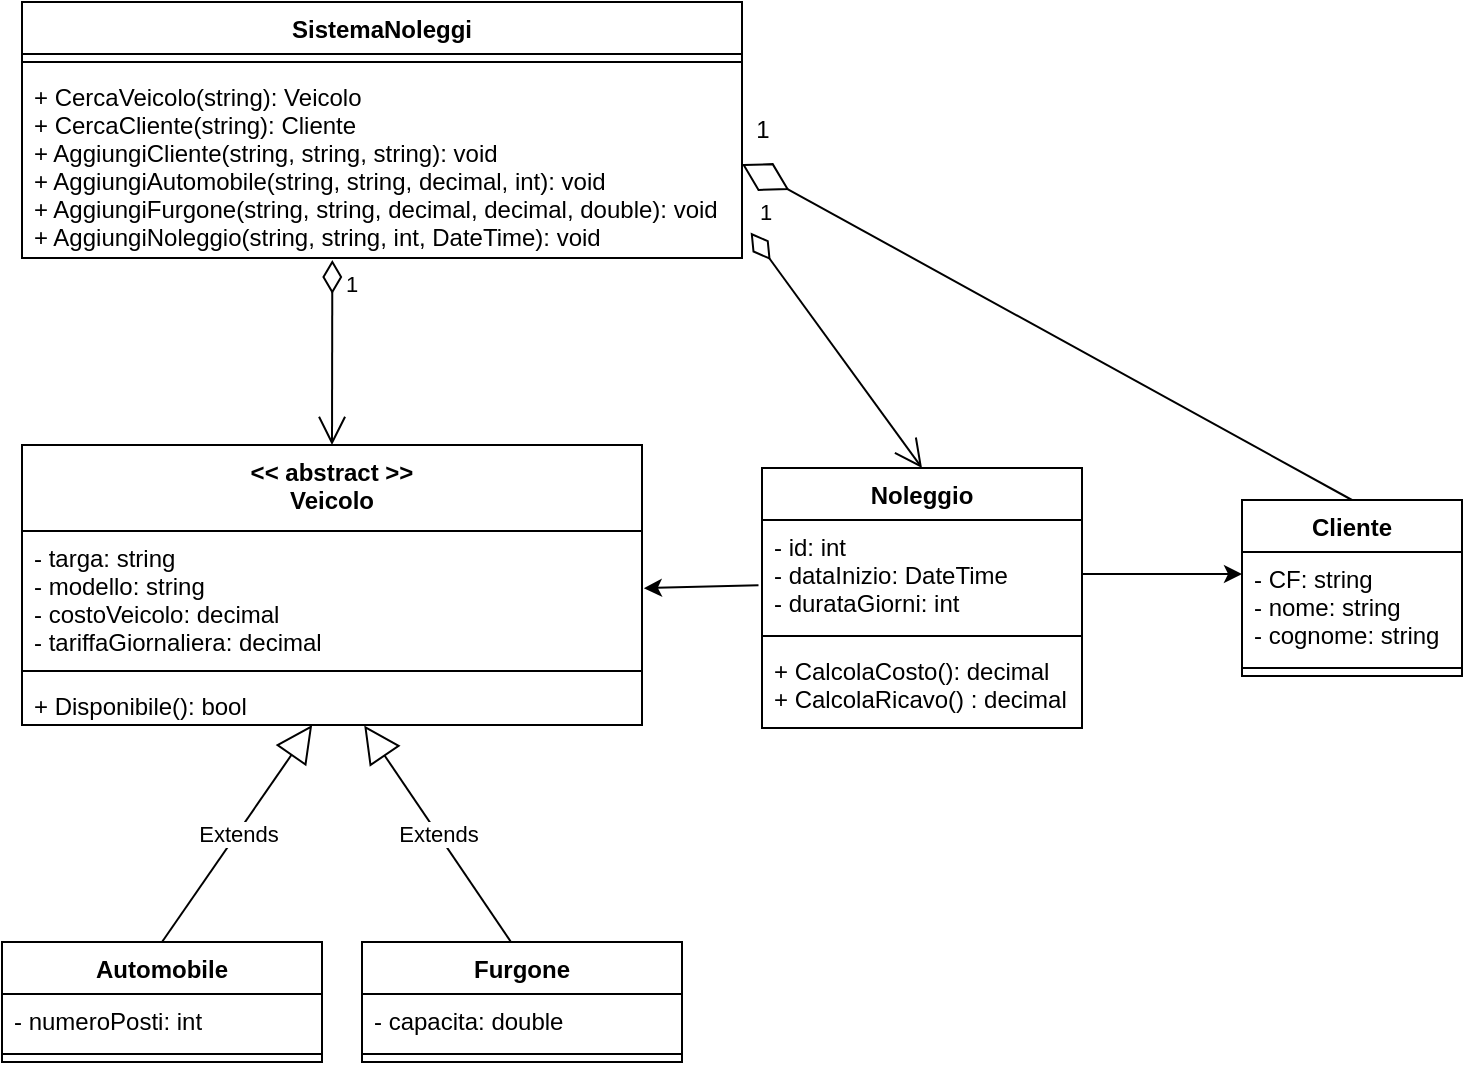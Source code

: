 <mxfile version="16.5.1" type="device"><diagram id="ZdxNyrPOXk8iXAnDcW8t" name="Page-1"><mxGraphModel dx="2031" dy="1224" grid="1" gridSize="10" guides="1" tooltips="1" connect="1" arrows="1" fold="1" page="1" pageScale="1" pageWidth="827" pageHeight="1169" math="0" shadow="0"><root><mxCell id="0"/><mxCell id="1" parent="0"/><mxCell id="cPmbDR99Xe1uISFw6LZD-1" value="&lt;&lt; abstract &gt;&gt;&#10;Veicolo" style="swimlane;fontStyle=1;align=center;verticalAlign=top;childLayout=stackLayout;horizontal=1;startSize=43;horizontalStack=0;resizeParent=1;resizeParentMax=0;resizeLast=0;collapsible=1;marginBottom=0;fontSize=12;" parent="1" vertex="1"><mxGeometry x="170" y="221.5" width="310" height="140" as="geometry"/></mxCell><mxCell id="cPmbDR99Xe1uISFw6LZD-2" value="- targa: string&#10;- modello: string&#10;- costoVeicolo: decimal&#10;- tariffaGiornaliera: decimal" style="text;strokeColor=none;fillColor=none;align=left;verticalAlign=top;spacingLeft=4;spacingRight=4;overflow=hidden;rotatable=0;points=[[0,0.5],[1,0.5]];portConstraint=eastwest;" parent="cPmbDR99Xe1uISFw6LZD-1" vertex="1"><mxGeometry y="43" width="310" height="66" as="geometry"/></mxCell><mxCell id="cPmbDR99Xe1uISFw6LZD-3" value="" style="line;strokeWidth=1;fillColor=none;align=left;verticalAlign=middle;spacingTop=-1;spacingLeft=3;spacingRight=3;rotatable=0;labelPosition=right;points=[];portConstraint=eastwest;" parent="cPmbDR99Xe1uISFw6LZD-1" vertex="1"><mxGeometry y="109" width="310" height="8" as="geometry"/></mxCell><mxCell id="cPmbDR99Xe1uISFw6LZD-4" value="+ Disponibile(): bool" style="text;strokeColor=none;fillColor=none;align=left;verticalAlign=top;spacingLeft=4;spacingRight=4;overflow=hidden;rotatable=0;points=[[0,0.5],[1,0.5]];portConstraint=eastwest;" parent="cPmbDR99Xe1uISFw6LZD-1" vertex="1"><mxGeometry y="117" width="310" height="23" as="geometry"/></mxCell><mxCell id="cPmbDR99Xe1uISFw6LZD-5" value="Furgone" style="swimlane;fontStyle=1;align=center;verticalAlign=top;childLayout=stackLayout;horizontal=1;startSize=26;horizontalStack=0;resizeParent=1;resizeParentMax=0;resizeLast=0;collapsible=1;marginBottom=0;" parent="1" vertex="1"><mxGeometry x="340" y="470" width="160" height="60" as="geometry"/></mxCell><mxCell id="cPmbDR99Xe1uISFw6LZD-6" value="- capacita: double" style="text;strokeColor=none;fillColor=none;align=left;verticalAlign=top;spacingLeft=4;spacingRight=4;overflow=hidden;rotatable=0;points=[[0,0.5],[1,0.5]];portConstraint=eastwest;" parent="cPmbDR99Xe1uISFw6LZD-5" vertex="1"><mxGeometry y="26" width="160" height="26" as="geometry"/></mxCell><mxCell id="cPmbDR99Xe1uISFw6LZD-7" value="" style="line;strokeWidth=1;fillColor=none;align=left;verticalAlign=middle;spacingTop=-1;spacingLeft=3;spacingRight=3;rotatable=0;labelPosition=right;points=[];portConstraint=eastwest;" parent="cPmbDR99Xe1uISFw6LZD-5" vertex="1"><mxGeometry y="52" width="160" height="8" as="geometry"/></mxCell><mxCell id="cPmbDR99Xe1uISFw6LZD-9" value="Automobile" style="swimlane;fontStyle=1;align=center;verticalAlign=top;childLayout=stackLayout;horizontal=1;startSize=26;horizontalStack=0;resizeParent=1;resizeParentMax=0;resizeLast=0;collapsible=1;marginBottom=0;" parent="1" vertex="1"><mxGeometry x="160" y="470" width="160" height="60" as="geometry"/></mxCell><mxCell id="cPmbDR99Xe1uISFw6LZD-10" value="- numeroPosti: int" style="text;strokeColor=none;fillColor=none;align=left;verticalAlign=top;spacingLeft=4;spacingRight=4;overflow=hidden;rotatable=0;points=[[0,0.5],[1,0.5]];portConstraint=eastwest;" parent="cPmbDR99Xe1uISFw6LZD-9" vertex="1"><mxGeometry y="26" width="160" height="26" as="geometry"/></mxCell><mxCell id="cPmbDR99Xe1uISFw6LZD-11" value="" style="line;strokeWidth=1;fillColor=none;align=left;verticalAlign=middle;spacingTop=-1;spacingLeft=3;spacingRight=3;rotatable=0;labelPosition=right;points=[];portConstraint=eastwest;" parent="cPmbDR99Xe1uISFw6LZD-9" vertex="1"><mxGeometry y="52" width="160" height="8" as="geometry"/></mxCell><mxCell id="cPmbDR99Xe1uISFw6LZD-13" value="Noleggio" style="swimlane;fontStyle=1;align=center;verticalAlign=top;childLayout=stackLayout;horizontal=1;startSize=26;horizontalStack=0;resizeParent=1;resizeParentMax=0;resizeLast=0;collapsible=1;marginBottom=0;" parent="1" vertex="1"><mxGeometry x="540" y="233" width="160" height="130" as="geometry"/></mxCell><mxCell id="cPmbDR99Xe1uISFw6LZD-14" value="- id: int&#10;- dataInizio: DateTime&#10;- durataGiorni: int" style="text;strokeColor=none;fillColor=none;align=left;verticalAlign=top;spacingLeft=4;spacingRight=4;overflow=hidden;rotatable=0;points=[[0,0.5],[1,0.5]];portConstraint=eastwest;" parent="cPmbDR99Xe1uISFw6LZD-13" vertex="1"><mxGeometry y="26" width="160" height="54" as="geometry"/></mxCell><mxCell id="cPmbDR99Xe1uISFw6LZD-15" value="" style="line;strokeWidth=1;fillColor=none;align=left;verticalAlign=middle;spacingTop=-1;spacingLeft=3;spacingRight=3;rotatable=0;labelPosition=right;points=[];portConstraint=eastwest;" parent="cPmbDR99Xe1uISFw6LZD-13" vertex="1"><mxGeometry y="80" width="160" height="8" as="geometry"/></mxCell><mxCell id="cPmbDR99Xe1uISFw6LZD-16" value="+ CalcolaCosto(): decimal&#10;+ CalcolaRicavo() : decimal" style="text;strokeColor=none;fillColor=none;align=left;verticalAlign=top;spacingLeft=4;spacingRight=4;overflow=hidden;rotatable=0;points=[[0,0.5],[1,0.5]];portConstraint=eastwest;" parent="cPmbDR99Xe1uISFw6LZD-13" vertex="1"><mxGeometry y="88" width="160" height="42" as="geometry"/></mxCell><mxCell id="cPmbDR99Xe1uISFw6LZD-17" value="Cliente" style="swimlane;fontStyle=1;align=center;verticalAlign=top;childLayout=stackLayout;horizontal=1;startSize=26;horizontalStack=0;resizeParent=1;resizeParentMax=0;resizeLast=0;collapsible=1;marginBottom=0;" parent="1" vertex="1"><mxGeometry x="780" y="249" width="110" height="88" as="geometry"/></mxCell><mxCell id="cPmbDR99Xe1uISFw6LZD-18" value="- CF: string&#10;- nome: string&#10;- cognome: string" style="text;strokeColor=none;fillColor=none;align=left;verticalAlign=top;spacingLeft=4;spacingRight=4;overflow=hidden;rotatable=0;points=[[0,0.5],[1,0.5]];portConstraint=eastwest;" parent="cPmbDR99Xe1uISFw6LZD-17" vertex="1"><mxGeometry y="26" width="110" height="54" as="geometry"/></mxCell><mxCell id="cPmbDR99Xe1uISFw6LZD-19" value="" style="line;strokeWidth=1;fillColor=none;align=left;verticalAlign=middle;spacingTop=-1;spacingLeft=3;spacingRight=3;rotatable=0;labelPosition=right;points=[];portConstraint=eastwest;" parent="cPmbDR99Xe1uISFw6LZD-17" vertex="1"><mxGeometry y="80" width="110" height="8" as="geometry"/></mxCell><mxCell id="cPmbDR99Xe1uISFw6LZD-22" value="Extends" style="endArrow=block;endSize=16;endFill=0;html=1;rounded=0;exitX=0.5;exitY=0;exitDx=0;exitDy=0;entryX=0.468;entryY=1;entryDx=0;entryDy=0;entryPerimeter=0;" parent="1" source="cPmbDR99Xe1uISFw6LZD-9" target="cPmbDR99Xe1uISFw6LZD-4" edge="1"><mxGeometry width="160" relative="1" as="geometry"><mxPoint x="210" y="520" as="sourcePoint"/><mxPoint x="370" y="520" as="targetPoint"/></mxGeometry></mxCell><mxCell id="cPmbDR99Xe1uISFw6LZD-23" value="Extends" style="endArrow=block;endSize=16;endFill=0;html=1;rounded=0;exitX=0.465;exitY=-0.002;exitDx=0;exitDy=0;entryX=0.552;entryY=1.01;entryDx=0;entryDy=0;entryPerimeter=0;exitPerimeter=0;" parent="1" source="cPmbDR99Xe1uISFw6LZD-5" target="cPmbDR99Xe1uISFw6LZD-4" edge="1"><mxGeometry width="160" relative="1" as="geometry"><mxPoint x="414" y="460" as="sourcePoint"/><mxPoint x="533.04" y="368.002" as="targetPoint"/></mxGeometry></mxCell><mxCell id="cPmbDR99Xe1uISFw6LZD-34" value="SistemaNoleggi" style="swimlane;fontStyle=1;align=center;verticalAlign=top;childLayout=stackLayout;horizontal=1;startSize=26;horizontalStack=0;resizeParent=1;resizeParentMax=0;resizeLast=0;collapsible=1;marginBottom=0;" parent="1" vertex="1"><mxGeometry x="170" width="360" height="128" as="geometry"/></mxCell><mxCell id="cPmbDR99Xe1uISFw6LZD-36" value="" style="line;strokeWidth=1;fillColor=none;align=left;verticalAlign=middle;spacingTop=-1;spacingLeft=3;spacingRight=3;rotatable=0;labelPosition=right;points=[];portConstraint=eastwest;" parent="cPmbDR99Xe1uISFw6LZD-34" vertex="1"><mxGeometry y="26" width="360" height="8" as="geometry"/></mxCell><mxCell id="cPmbDR99Xe1uISFw6LZD-37" value="+ CercaVeicolo(string): Veicolo&#10;+ CercaCliente(string): Cliente&#10;+ AggiungiCliente(string, string, string): void&#10;+ AggiungiAutomobile(string, string, decimal, int): void&#10;+ AggiungiFurgone(string, string, decimal, decimal, double): void&#10;+ AggiungiNoleggio(string, string, int, DateTime): void" style="text;strokeColor=none;fillColor=none;align=left;verticalAlign=top;spacingLeft=4;spacingRight=4;overflow=hidden;rotatable=0;points=[[0,0.5],[1,0.5]];portConstraint=eastwest;" parent="cPmbDR99Xe1uISFw6LZD-34" vertex="1"><mxGeometry y="34" width="360" height="94" as="geometry"/></mxCell><mxCell id="_rWOhhXOGR1JuJoCaocQ-1" value="1" style="endArrow=open;html=1;endSize=12;startArrow=diamondThin;startSize=14;startFill=0;align=left;verticalAlign=bottom;rounded=0;exitX=1.012;exitY=0.865;exitDx=0;exitDy=0;exitPerimeter=0;entryX=0.5;entryY=0;entryDx=0;entryDy=0;" parent="1" source="cPmbDR99Xe1uISFw6LZD-37" target="cPmbDR99Xe1uISFw6LZD-13" edge="1"><mxGeometry x="-1" y="3" relative="1" as="geometry"><mxPoint x="340" y="210" as="sourcePoint"/><mxPoint x="660" y="230" as="targetPoint"/></mxGeometry></mxCell><mxCell id="vRv3iLktS-JHbywR_Hqd-1" value="" style="endArrow=classic;html=1;rounded=0;entryX=1.003;entryY=0.433;entryDx=0;entryDy=0;exitX=-0.011;exitY=0.604;exitDx=0;exitDy=0;exitPerimeter=0;entryPerimeter=0;" parent="1" source="cPmbDR99Xe1uISFw6LZD-14" target="cPmbDR99Xe1uISFw6LZD-2" edge="1"><mxGeometry width="50" height="50" relative="1" as="geometry"><mxPoint x="530" y="380" as="sourcePoint"/><mxPoint x="580" y="330" as="targetPoint"/></mxGeometry></mxCell><mxCell id="vRv3iLktS-JHbywR_Hqd-2" value="" style="endArrow=classic;html=1;rounded=0;entryX=0;entryY=0.204;entryDx=0;entryDy=0;exitX=1;exitY=0.5;exitDx=0;exitDy=0;entryPerimeter=0;" parent="1" source="cPmbDR99Xe1uISFw6LZD-14" target="cPmbDR99Xe1uISFw6LZD-18" edge="1"><mxGeometry width="50" height="50" relative="1" as="geometry"><mxPoint x="530" y="380" as="sourcePoint"/><mxPoint x="580" y="330" as="targetPoint"/></mxGeometry></mxCell><mxCell id="vRv3iLktS-JHbywR_Hqd-3" value="" style="endArrow=diamondThin;endFill=0;endSize=24;html=1;rounded=0;exitX=0.5;exitY=0;exitDx=0;exitDy=0;entryX=1;entryY=0.5;entryDx=0;entryDy=0;" parent="1" source="cPmbDR99Xe1uISFw6LZD-17" target="cPmbDR99Xe1uISFw6LZD-37" edge="1"><mxGeometry width="160" relative="1" as="geometry"><mxPoint x="510" y="110" as="sourcePoint"/><mxPoint x="560" y="20" as="targetPoint"/></mxGeometry></mxCell><mxCell id="vRv3iLktS-JHbywR_Hqd-4" value="1" style="text;html=1;align=center;verticalAlign=middle;resizable=0;points=[];autosize=1;strokeColor=none;fillColor=none;" parent="1" vertex="1"><mxGeometry x="530" y="54" width="20" height="20" as="geometry"/></mxCell><mxCell id="F1kDIpxif_3ZB5Ot_2bQ-1" value="1" style="endArrow=open;html=1;endSize=12;startArrow=diamondThin;startSize=14;startFill=0;align=left;verticalAlign=bottom;rounded=0;entryX=0.5;entryY=0;entryDx=0;entryDy=0;exitX=0.431;exitY=1.011;exitDx=0;exitDy=0;exitPerimeter=0;" edge="1" parent="1" source="cPmbDR99Xe1uISFw6LZD-37" target="cPmbDR99Xe1uISFw6LZD-1"><mxGeometry x="-0.547" y="5" relative="1" as="geometry"><mxPoint x="280" y="230" as="sourcePoint"/><mxPoint x="440" y="230" as="targetPoint"/><mxPoint as="offset"/></mxGeometry></mxCell></root></mxGraphModel></diagram></mxfile>
